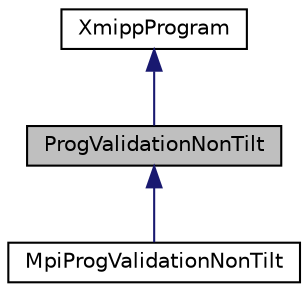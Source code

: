 digraph "ProgValidationNonTilt"
{
  edge [fontname="Helvetica",fontsize="10",labelfontname="Helvetica",labelfontsize="10"];
  node [fontname="Helvetica",fontsize="10",shape=record];
  Node0 [label="ProgValidationNonTilt",height=0.2,width=0.4,color="black", fillcolor="grey75", style="filled", fontcolor="black"];
  Node1 -> Node0 [dir="back",color="midnightblue",fontsize="10",style="solid",fontname="Helvetica"];
  Node1 [label="XmippProgram",height=0.2,width=0.4,color="black", fillcolor="white", style="filled",URL="$classXmippProgram.html"];
  Node0 -> Node2 [dir="back",color="midnightblue",fontsize="10",style="solid",fontname="Helvetica"];
  Node2 [label="MpiProgValidationNonTilt",height=0.2,width=0.4,color="black", fillcolor="white", style="filled",URL="$classMpiProgValidationNonTilt.html"];
}
